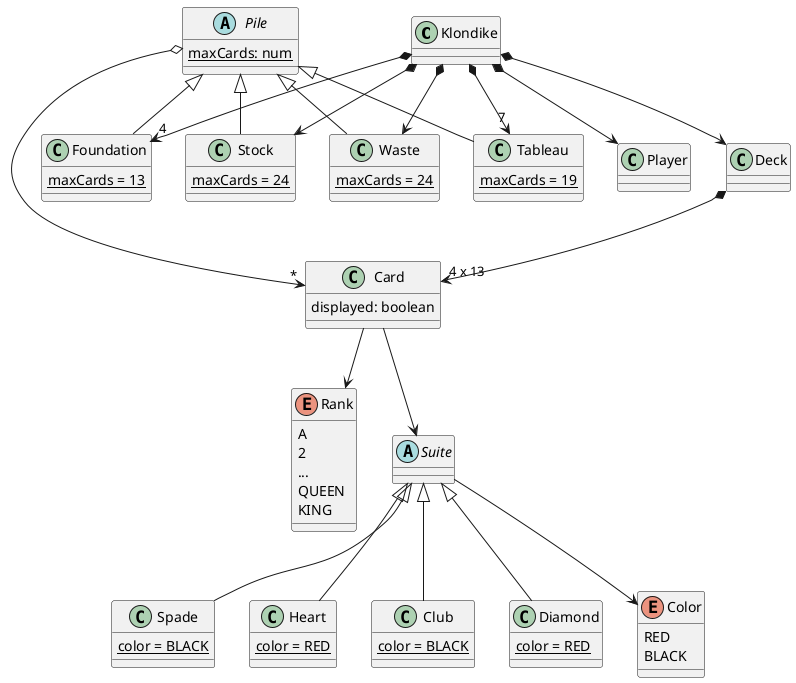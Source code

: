 @startuml

class Klondike
class Player
class Deck

abstract class Pile{
    {static} maxCards: num
}

class Stock{
    {static} maxCards = 24
}
class Waste{
    {static} maxCards = 24
}
class Tableau{
    {static} maxCards = 19
}
class Foundation{
    {static} maxCards = 13
}

class Card{
    displayed: boolean
}

enum Rank{
    A
    2
    ...
    QUEEN
    KING
}

abstract class Suite
class Spade{
    {static} color = BLACK
}
class Heart{
    {static} color = RED
}
class Club{
    {static} color = BLACK
}
class Diamond{
    {static} color = RED
}

enum Color{
    RED
    BLACK
}

Klondike *-down-> Player

Klondike *-down-> Deck
Klondike *-down-> Stock
Klondike *-down-> Waste
Klondike *-down-> "7" Tableau
Klondike *-down-> "4" Foundation

Deck *-down-> "4 x 13" Card

Card -down-> Suite
Card -down-> Rank

Suite <|-down- Spade
Suite <|-down- Heart
Suite <|-down- Club
Suite <|-down- Diamond
Suite -down-> Color

Pile o-down-> "*" Card

Pile <|-down- Stock
Pile <|-down- Waste
Pile <|-down- Tableau
Pile <|-down- Foundation


@enduml